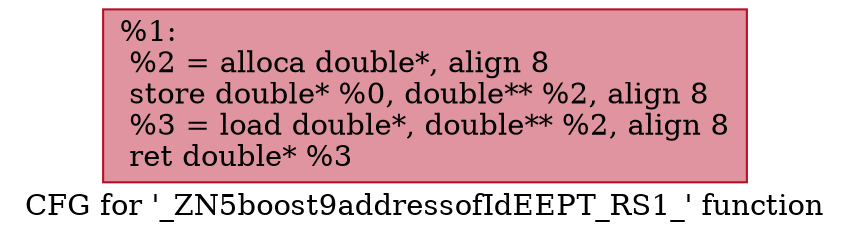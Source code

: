 digraph "CFG for '_ZN5boost9addressofIdEEPT_RS1_' function" {
	label="CFG for '_ZN5boost9addressofIdEEPT_RS1_' function";

	Node0x55aa9bbb6390 [shape=record,color="#b70d28ff", style=filled, fillcolor="#b70d2870",label="{%1:\l  %2 = alloca double*, align 8\l  store double* %0, double** %2, align 8\l  %3 = load double*, double** %2, align 8\l  ret double* %3\l}"];
}
